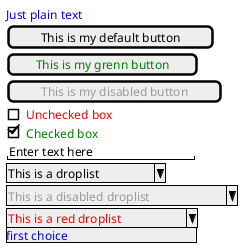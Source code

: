 @startsalt
{
    <color:blue>Just plain text
    [This is my default button]
    [<color:green>This is my grenn button]
    [<color:#9a9a9a>This is my disabled button]
    []<color:red>Unchecked box
    [X] <color:green>Checked box
    "Enter text here        "
    ^This is a droplist^
    ^<color:#9a9a9a>This is a disabled droplist^
    ^<color:red>This is a red droplist^^<color:blue>first choice^
}
@endsalt